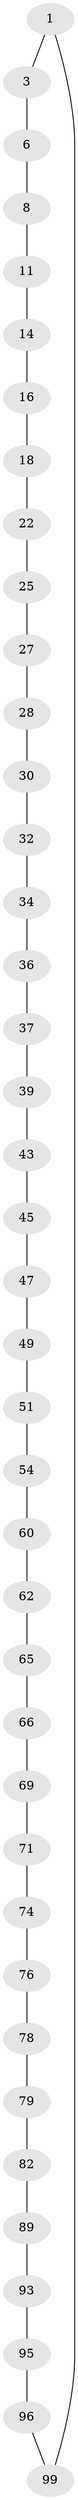 // original degree distribution, {2: 1.0}
// Generated by graph-tools (version 1.1) at 2025/20/03/04/25 18:20:03]
// undirected, 40 vertices, 40 edges
graph export_dot {
graph [start="1"]
  node [color=gray90,style=filled];
  1 [super="+100+2"];
  3 [super="+4"];
  6 [super="+7"];
  8 [super="+9"];
  11 [super="+12"];
  14 [super="+15"];
  16 [super="+17"];
  18 [super="+19"];
  22 [super="+23"];
  25 [super="+26"];
  27;
  28 [super="+29"];
  30 [super="+31"];
  32 [super="+33"];
  34 [super="+35"];
  36;
  37 [super="+38"];
  39 [super="+40"];
  43 [super="+44"];
  45 [super="+46"];
  47 [super="+48"];
  49 [super="+50"];
  51 [super="+52"];
  54 [super="+55"];
  60 [super="+61"];
  62 [super="+63"];
  65;
  66 [super="+67"];
  69 [super="+70"];
  71 [super="+72"];
  74 [super="+75"];
  76 [super="+77"];
  78;
  79 [super="+80"];
  82 [super="+83"];
  89 [super="+90"];
  93 [super="+94"];
  95;
  96 [super="+97"];
  99;
  1 -- 99;
  1 -- 3;
  3 -- 6;
  6 -- 8;
  8 -- 11;
  11 -- 14;
  14 -- 16;
  16 -- 18;
  18 -- 22;
  22 -- 25;
  25 -- 27;
  27 -- 28;
  28 -- 30;
  30 -- 32;
  32 -- 34;
  34 -- 36;
  36 -- 37;
  37 -- 39;
  39 -- 43;
  43 -- 45;
  45 -- 47;
  47 -- 49;
  49 -- 51;
  51 -- 54;
  54 -- 60;
  60 -- 62;
  62 -- 65;
  65 -- 66;
  66 -- 69;
  69 -- 71;
  71 -- 74;
  74 -- 76;
  76 -- 78;
  78 -- 79;
  79 -- 82;
  82 -- 89;
  89 -- 93;
  93 -- 95;
  95 -- 96;
  96 -- 99;
}
